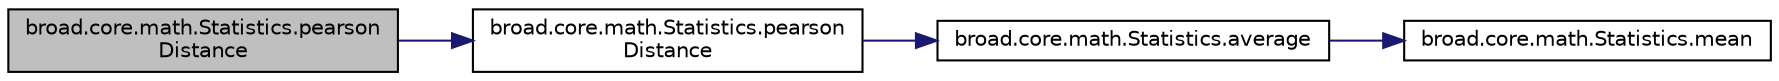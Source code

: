 digraph "broad.core.math.Statistics.pearsonDistance"
{
  edge [fontname="Helvetica",fontsize="10",labelfontname="Helvetica",labelfontsize="10"];
  node [fontname="Helvetica",fontsize="10",shape=record];
  rankdir="LR";
  Node1 [label="broad.core.math.Statistics.pearson\lDistance",height=0.2,width=0.4,color="black", fillcolor="grey75", style="filled" fontcolor="black"];
  Node1 -> Node2 [color="midnightblue",fontsize="10",style="solid",fontname="Helvetica"];
  Node2 [label="broad.core.math.Statistics.pearson\lDistance",height=0.2,width=0.4,color="black", fillcolor="white", style="filled",URL="$classbroad_1_1core_1_1math_1_1_statistics.html#a0ed3f88c0ff0c9f156001d2904ae64a6"];
  Node2 -> Node3 [color="midnightblue",fontsize="10",style="solid",fontname="Helvetica"];
  Node3 [label="broad.core.math.Statistics.average",height=0.2,width=0.4,color="black", fillcolor="white", style="filled",URL="$classbroad_1_1core_1_1math_1_1_statistics.html#abafc7a9389cb75cda5439655f6a99e32"];
  Node3 -> Node4 [color="midnightblue",fontsize="10",style="solid",fontname="Helvetica"];
  Node4 [label="broad.core.math.Statistics.mean",height=0.2,width=0.4,color="black", fillcolor="white", style="filled",URL="$classbroad_1_1core_1_1math_1_1_statistics.html#a6cee05563e8d7390baaf1248fddc8596"];
}

